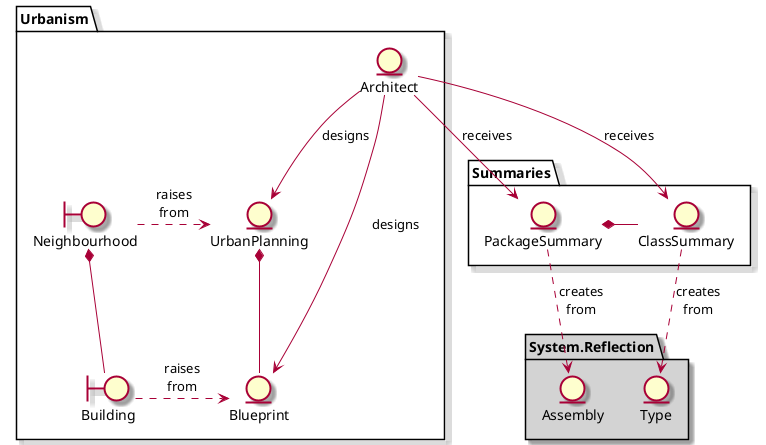﻿@startuml
skin rose


package Urbanism{
    boundary Building
    'le pongo el as para poder cambiar fácilmente al nombre original (tb Building).
    entity "Blueprint" as Blueprint
    
    Building .r.> Blueprint : raises\nfrom
    
    entity Architect
    
    'le pongo el as para poder cambiar fácilmente al nombre original (Soil).
    boundary Neighbourhood as Neighborhood
    'le pongo el as para poder cambiar fácilmente al nombre original (tb Neighborhood).
    entity "UrbanPlanning" as UrbanPlanning
    
    Neighborhood .r.> UrbanPlanning : raises\nfrom
    
    Neighborhood *-- Building
    UrbanPlanning *-- Blueprint
}

package Summaries{
    'le pongo el as para poder cambiar fácilmente al nombre original (Class a secas).
    entity "ClassSummary" as ClassSummary
    entity PackageSummary
    entity ModuleSummary <<unused>>
    remove ModuleSummary
    
    PackageSummary *-r- ClassSummary
}

'esta se queda al principio pero luego se acaba yendo con la de PackageSummary.
Architect --> ClassSummary : receives
Architect --> PackageSummary : receives

'esta se queda al principio pero luego se acaba yendo con la de UrbanPlanning.
Architect --> Blueprint : designs
Architect --> UrbanPlanning : designs

package System.Reflection #lightgray{
    entity Type
    entity Assembly
}

ClassSummary ..> Type : creates\nfrom
PackageSummary ..> Assembly : creates\nfrom
@enduml